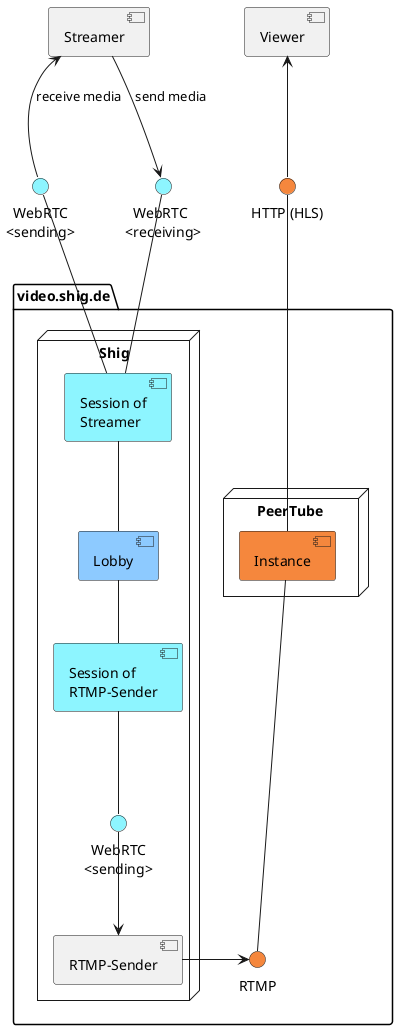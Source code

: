 @startuml
'https://plantuml.com/component-diagram


[Streamer]
[Viewer] as V1
interface "HTTP (HLS)" as HLS1 #f5873d

package video.shig.de {
    interface RTMP as RTMP1 #f5873d
    node "PeerTube " {
        [Instance] as I1 #f5873d
    }

    I1 ---- RTMP1

    node "Shig" {
        interface "  WebRTC\n<sending>" as WEBRTC3 #8df5ff
        [Lobby] as Lobby1 #8DCAFF
        [Session of\nStreamer] as Session1 #8df5ff
        [Session of\nRTMP-Sender] as Session2 #8df5ff
        Session1 -- Lobby1
        Lobby1 -- Session2
        [RTMP-Sender] as L1
        [Session2] -- WEBRTC3
        WEBRTC3 --> L1

    }
    L1 -> RTMP1
}

HLS1 --- I1
V1 <-- HLS1




interface "  WebRTC\n<sending>" as WEBRTC1 #8df5ff
interface "  WebRTC\n<receiving>" as WEBRTC2 #8df5ff


WEBRTC2 -- [Session1]
WEBRTC1 -- [Session1]


[Streamer] --> WEBRTC2: send media
[Streamer] <-- WEBRTC1: receive media

@enduml
